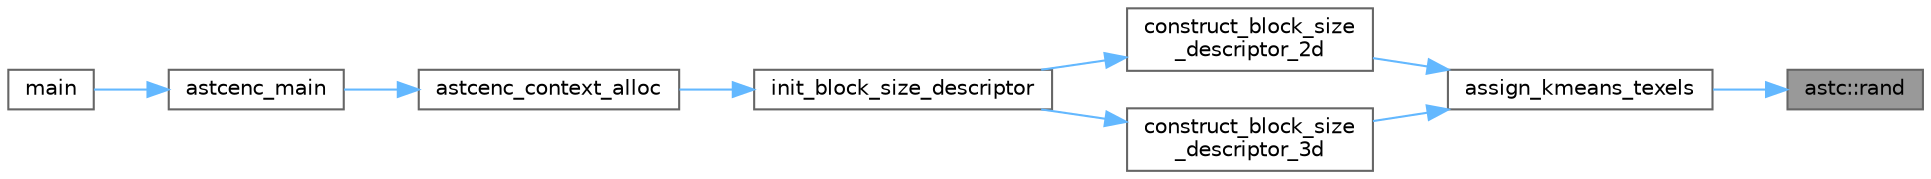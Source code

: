 digraph "astc::rand"
{
 // LATEX_PDF_SIZE
  bgcolor="transparent";
  edge [fontname=Helvetica,fontsize=10,labelfontname=Helvetica,labelfontsize=10];
  node [fontname=Helvetica,fontsize=10,shape=box,height=0.2,width=0.4];
  rankdir="RL";
  Node1 [id="Node000001",label="astc::rand",height=0.2,width=0.4,color="gray40", fillcolor="grey60", style="filled", fontcolor="black",tooltip="Return the next random number from the generator."];
  Node1 -> Node2 [id="edge9_Node000001_Node000002",dir="back",color="steelblue1",style="solid",tooltip=" "];
  Node2 [id="Node000002",label="assign_kmeans_texels",height=0.2,width=0.4,color="grey40", fillcolor="white", style="filled",URL="$astcenc__block__sizes_8cpp.html#a20c3e73541fd2727c8b79cc8c19919b2",tooltip="Assign the texels to use for kmeans clustering."];
  Node2 -> Node3 [id="edge10_Node000002_Node000003",dir="back",color="steelblue1",style="solid",tooltip=" "];
  Node3 [id="Node000003",label="construct_block_size\l_descriptor_2d",height=0.2,width=0.4,color="grey40", fillcolor="white", style="filled",URL="$astcenc__block__sizes_8cpp.html#ae2e6657689fff66c3d8729b63d6ae7c5",tooltip="Allocate block modes and decimation tables for a single 2D block size."];
  Node3 -> Node4 [id="edge11_Node000003_Node000004",dir="back",color="steelblue1",style="solid",tooltip=" "];
  Node4 [id="Node000004",label="init_block_size_descriptor",height=0.2,width=0.4,color="grey40", fillcolor="white", style="filled",URL="$astcenc__block__sizes_8cpp.html#a5c46863585cc583c3deb49323dfb73d8",tooltip="Populate the block size descriptor for the target block size."];
  Node4 -> Node5 [id="edge12_Node000004_Node000005",dir="back",color="steelblue1",style="solid",tooltip=" "];
  Node5 [id="Node000005",label="astcenc_context_alloc",height=0.2,width=0.4,color="grey40", fillcolor="white", style="filled",URL="$astcenc__entry_8cpp.html#a823234313a697f5b4cdbd2cd6caaef4a",tooltip="Allocate a new codec context based on a config."];
  Node5 -> Node6 [id="edge13_Node000005_Node000006",dir="back",color="steelblue1",style="solid",tooltip=" "];
  Node6 [id="Node000006",label="astcenc_main",height=0.2,width=0.4,color="grey40", fillcolor="white", style="filled",URL="$astcenccli__toplevel_8cpp.html#a073d18880f24fd648661b01d2e20340e",tooltip="Application entry point."];
  Node6 -> Node7 [id="edge14_Node000006_Node000007",dir="back",color="steelblue1",style="solid",tooltip=" "];
  Node7 [id="Node000007",label="main",height=0.2,width=0.4,color="grey40", fillcolor="white", style="filled",URL="$astcenccli__entry_8cpp.html#a3c04138a5bfe5d72780bb7e82a18e627",tooltip=" "];
  Node2 -> Node8 [id="edge15_Node000002_Node000008",dir="back",color="steelblue1",style="solid",tooltip=" "];
  Node8 [id="Node000008",label="construct_block_size\l_descriptor_3d",height=0.2,width=0.4,color="grey40", fillcolor="white", style="filled",URL="$astcenc__block__sizes_8cpp.html#a3fde919cf8b9a7f9db851cfff6a7a87c",tooltip="Allocate block modes and decimation tables for a single 3D block size."];
  Node8 -> Node4 [id="edge16_Node000008_Node000004",dir="back",color="steelblue1",style="solid",tooltip=" "];
}
